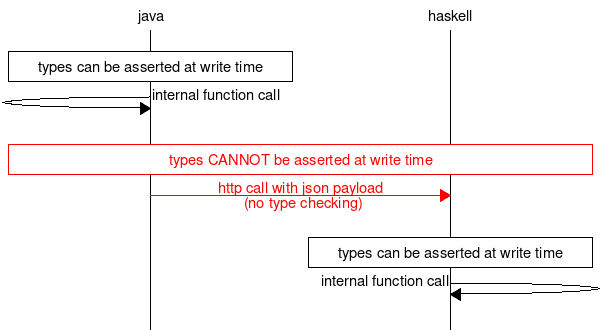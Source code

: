 # this diagram created with mscgen
# http://www.mcternan.me.uk/mscgen/

# to build the diagram run:
# mscgen -T png -i distributed_type_checking.msc -o distributed_type_checking.png

msc {

  java, haskell;
  |||;
  java    box java    [label = "types can be asserted at write time"];
  java    =>  java    [ label = "internal function call"];
  |||;
  java    box haskell [label = "types CANNOT be asserted at write time", linecolour="red", textcolour="red"];
  java    =>  haskell [ label = "http call with json payload\n (no type checking)", linecolour="red", textcolour="red"];
  |||;
  haskell box haskell [label = "types can be asserted at write time"];
  haskell =>  haskell [ label = "internal function call"];
  |||;

}
